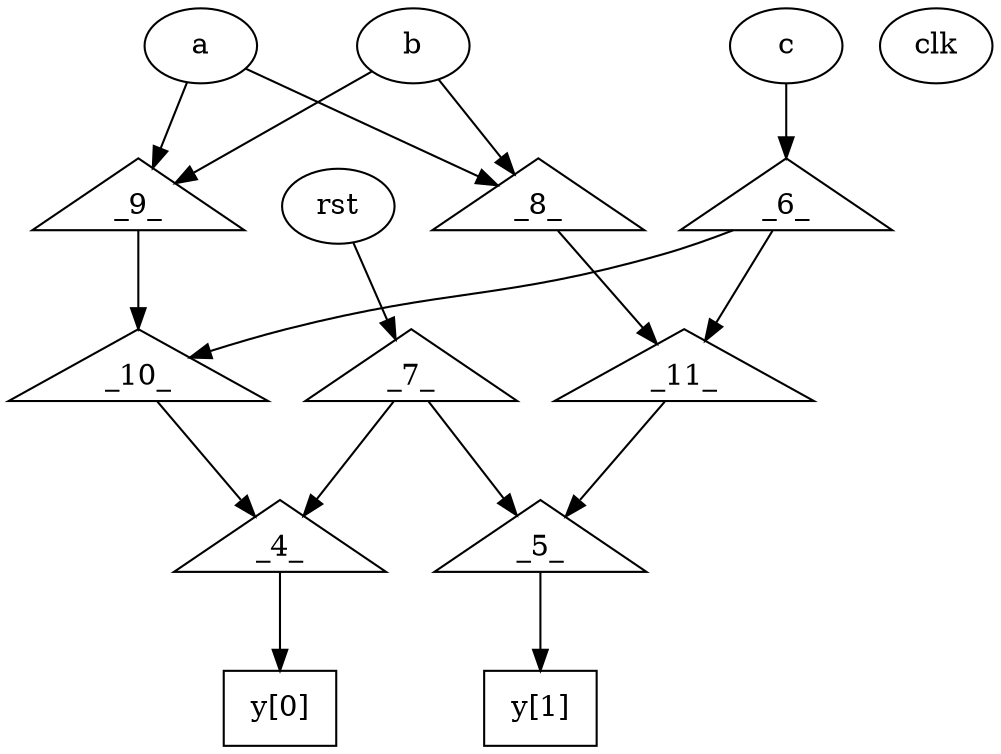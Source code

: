 digraph test {
7 [label = "y[0]", shape = "box"];
14 -> 7;
8 [label = "y[1]", shape = "box"];
16 -> 8;
4 [label = "a", shape = "oval"];
5 [label = "b", shape = "oval"];
6 [label = "c", shape = "oval"];
2 [label = "clk", shape = "oval"];
15 [label = "_11_", shape = "triangle"];
9 -> 15;
11 -> 15;
3 [label = "rst", shape = "oval"];
16 [label = "_5_", shape = "triangle"];
10 -> 16;
15 -> 16;
9 [label = "_6_", shape = "triangle"];
6 -> 9;
10 [label = "_7_", shape = "triangle"];
3 -> 10;
11 [label = "_8_", shape = "triangle"];
5 -> 11;
4 -> 11;
12 [label = "_9_", shape = "triangle"];
5 -> 12;
4 -> 12;
13 [label = "_10_", shape = "triangle"];
9 -> 13;
12 -> 13;
14 [label = "_4_", shape = "triangle"];
10 -> 14;
13 -> 14;
}
